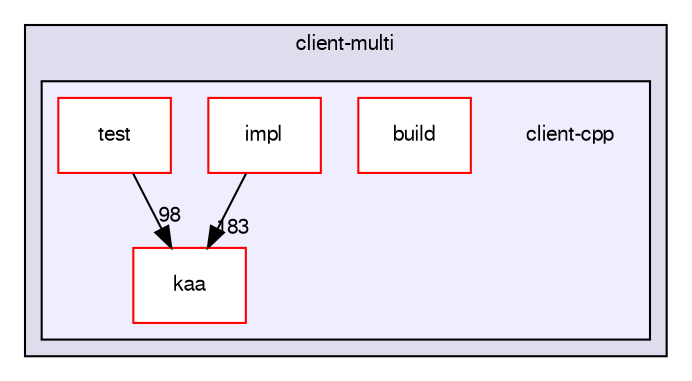 digraph "/var/lib/jenkins/workspace/kaa_public/client/client-multi/client-cpp" {
  bgcolor=transparent;
  compound=true
  node [ fontsize="10", fontname="FreeSans"];
  edge [ labelfontsize="10", labelfontname="FreeSans"];
  subgraph clusterdir_df646d17c5023cea774282188209afcd {
    graph [ bgcolor="#ddddee", pencolor="black", label="client-multi" fontname="FreeSans", fontsize="10", URL="dir_df646d17c5023cea774282188209afcd.html"]
  subgraph clusterdir_b1e736154934372fb5df355fbd120d18 {
    graph [ bgcolor="#eeeeff", pencolor="black", label="" URL="dir_b1e736154934372fb5df355fbd120d18.html"];
    dir_b1e736154934372fb5df355fbd120d18 [shape=plaintext label="client-cpp"];
    dir_264bc6e64d8c1f7582579bdc8202c23b [shape=box label="build" color="red" fillcolor="white" style="filled" URL="dir_264bc6e64d8c1f7582579bdc8202c23b.html"];
    dir_939f457546b3d2ab90a02660becb89ba [shape=box label="impl" color="red" fillcolor="white" style="filled" URL="dir_939f457546b3d2ab90a02660becb89ba.html"];
    dir_1ac78b1500c3fd9a977bacb448b54d1a [shape=box label="kaa" color="red" fillcolor="white" style="filled" URL="dir_1ac78b1500c3fd9a977bacb448b54d1a.html"];
    dir_90093dac977d6cfeb7a8194940d24132 [shape=box label="test" color="red" fillcolor="white" style="filled" URL="dir_90093dac977d6cfeb7a8194940d24132.html"];
  }
  }
  dir_90093dac977d6cfeb7a8194940d24132->dir_1ac78b1500c3fd9a977bacb448b54d1a [headlabel="98", labeldistance=1.5 headhref="dir_000012_000040.html"];
  dir_939f457546b3d2ab90a02660becb89ba->dir_1ac78b1500c3fd9a977bacb448b54d1a [headlabel="183", labeldistance=1.5 headhref="dir_000017_000040.html"];
}
